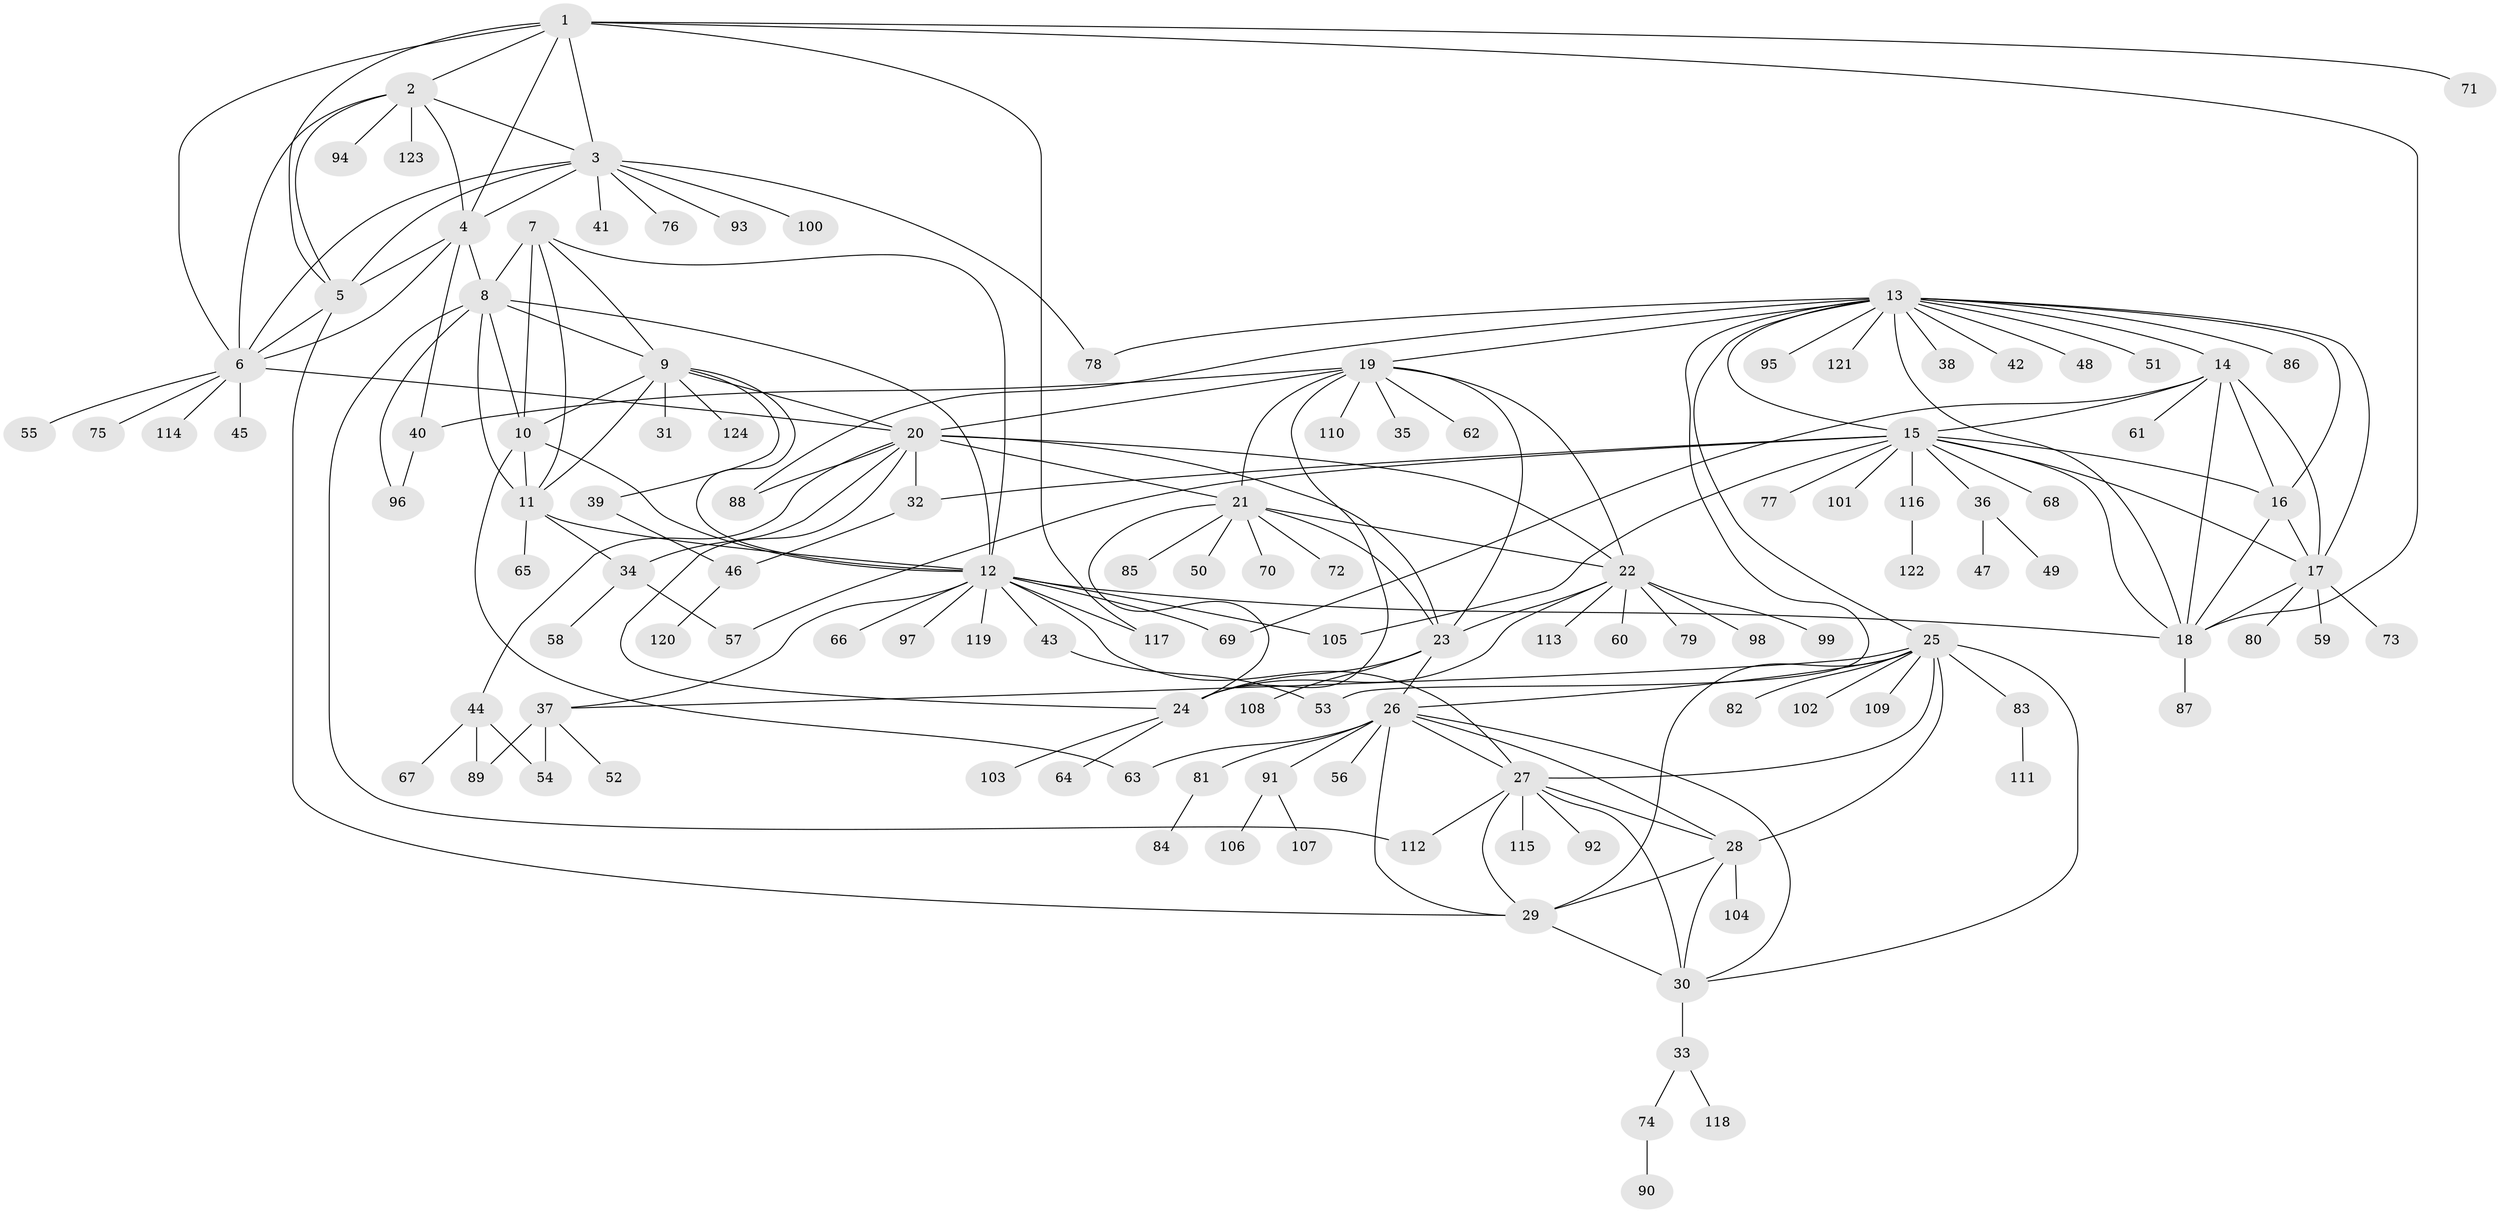 // Generated by graph-tools (version 1.1) at 2025/11/02/27/25 16:11:35]
// undirected, 124 vertices, 196 edges
graph export_dot {
graph [start="1"]
  node [color=gray90,style=filled];
  1;
  2;
  3;
  4;
  5;
  6;
  7;
  8;
  9;
  10;
  11;
  12;
  13;
  14;
  15;
  16;
  17;
  18;
  19;
  20;
  21;
  22;
  23;
  24;
  25;
  26;
  27;
  28;
  29;
  30;
  31;
  32;
  33;
  34;
  35;
  36;
  37;
  38;
  39;
  40;
  41;
  42;
  43;
  44;
  45;
  46;
  47;
  48;
  49;
  50;
  51;
  52;
  53;
  54;
  55;
  56;
  57;
  58;
  59;
  60;
  61;
  62;
  63;
  64;
  65;
  66;
  67;
  68;
  69;
  70;
  71;
  72;
  73;
  74;
  75;
  76;
  77;
  78;
  79;
  80;
  81;
  82;
  83;
  84;
  85;
  86;
  87;
  88;
  89;
  90;
  91;
  92;
  93;
  94;
  95;
  96;
  97;
  98;
  99;
  100;
  101;
  102;
  103;
  104;
  105;
  106;
  107;
  108;
  109;
  110;
  111;
  112;
  113;
  114;
  115;
  116;
  117;
  118;
  119;
  120;
  121;
  122;
  123;
  124;
  1 -- 2;
  1 -- 3;
  1 -- 4;
  1 -- 5;
  1 -- 6;
  1 -- 18;
  1 -- 71;
  1 -- 117;
  2 -- 3;
  2 -- 4;
  2 -- 5;
  2 -- 6;
  2 -- 94;
  2 -- 123;
  3 -- 4;
  3 -- 5;
  3 -- 6;
  3 -- 41;
  3 -- 76;
  3 -- 78;
  3 -- 93;
  3 -- 100;
  4 -- 5;
  4 -- 6;
  4 -- 8;
  4 -- 40;
  5 -- 6;
  5 -- 29;
  6 -- 20;
  6 -- 45;
  6 -- 55;
  6 -- 75;
  6 -- 114;
  7 -- 8;
  7 -- 9;
  7 -- 10;
  7 -- 11;
  7 -- 12;
  8 -- 9;
  8 -- 10;
  8 -- 11;
  8 -- 12;
  8 -- 96;
  8 -- 112;
  9 -- 10;
  9 -- 11;
  9 -- 12;
  9 -- 20;
  9 -- 31;
  9 -- 39;
  9 -- 124;
  10 -- 11;
  10 -- 12;
  10 -- 63;
  11 -- 12;
  11 -- 34;
  11 -- 65;
  12 -- 18;
  12 -- 27;
  12 -- 37;
  12 -- 43;
  12 -- 66;
  12 -- 69;
  12 -- 97;
  12 -- 105;
  12 -- 117;
  12 -- 119;
  13 -- 14;
  13 -- 15;
  13 -- 16;
  13 -- 17;
  13 -- 18;
  13 -- 19;
  13 -- 25;
  13 -- 38;
  13 -- 42;
  13 -- 48;
  13 -- 51;
  13 -- 53;
  13 -- 78;
  13 -- 86;
  13 -- 88;
  13 -- 95;
  13 -- 121;
  14 -- 15;
  14 -- 16;
  14 -- 17;
  14 -- 18;
  14 -- 61;
  14 -- 69;
  15 -- 16;
  15 -- 17;
  15 -- 18;
  15 -- 32;
  15 -- 36;
  15 -- 57;
  15 -- 68;
  15 -- 77;
  15 -- 101;
  15 -- 105;
  15 -- 116;
  16 -- 17;
  16 -- 18;
  17 -- 18;
  17 -- 59;
  17 -- 73;
  17 -- 80;
  18 -- 87;
  19 -- 20;
  19 -- 21;
  19 -- 22;
  19 -- 23;
  19 -- 24;
  19 -- 35;
  19 -- 40;
  19 -- 62;
  19 -- 110;
  20 -- 21;
  20 -- 22;
  20 -- 23;
  20 -- 24;
  20 -- 32;
  20 -- 34;
  20 -- 44;
  20 -- 88;
  21 -- 22;
  21 -- 23;
  21 -- 24;
  21 -- 50;
  21 -- 70;
  21 -- 72;
  21 -- 85;
  22 -- 23;
  22 -- 24;
  22 -- 60;
  22 -- 79;
  22 -- 98;
  22 -- 99;
  22 -- 113;
  23 -- 24;
  23 -- 26;
  23 -- 108;
  24 -- 64;
  24 -- 103;
  25 -- 26;
  25 -- 27;
  25 -- 28;
  25 -- 29;
  25 -- 30;
  25 -- 37;
  25 -- 82;
  25 -- 83;
  25 -- 102;
  25 -- 109;
  26 -- 27;
  26 -- 28;
  26 -- 29;
  26 -- 30;
  26 -- 56;
  26 -- 63;
  26 -- 81;
  26 -- 91;
  27 -- 28;
  27 -- 29;
  27 -- 30;
  27 -- 92;
  27 -- 112;
  27 -- 115;
  28 -- 29;
  28 -- 30;
  28 -- 104;
  29 -- 30;
  30 -- 33;
  32 -- 46;
  33 -- 74;
  33 -- 118;
  34 -- 57;
  34 -- 58;
  36 -- 47;
  36 -- 49;
  37 -- 52;
  37 -- 54;
  37 -- 89;
  39 -- 46;
  40 -- 96;
  43 -- 53;
  44 -- 54;
  44 -- 67;
  44 -- 89;
  46 -- 120;
  74 -- 90;
  81 -- 84;
  83 -- 111;
  91 -- 106;
  91 -- 107;
  116 -- 122;
}
